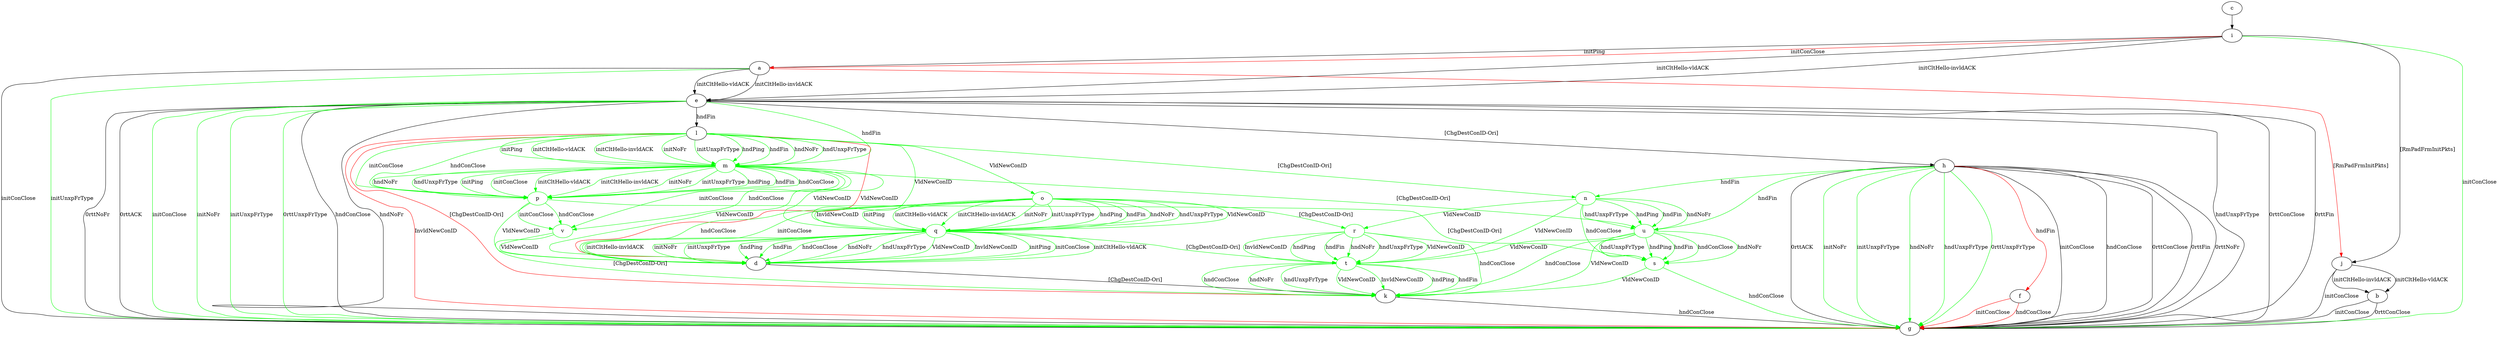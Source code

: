 digraph "" {
	a -> e	[key=0,
		label="initCltHello-vldACK "];
	a -> e	[key=1,
		label="initCltHello-invldACK "];
	a -> g	[key=0,
		label="initConClose "];
	a -> g	[key=1,
		color=green,
		label="initUnxpFrType "];
	a -> j	[key=0,
		color=red,
		label="[RmPadFrmInitPkts] "];
	b -> g	[key=0,
		label="initConClose "];
	b -> g	[key=1,
		label="0rttConClose "];
	c -> i	[key=0];
	d -> k	[key=0,
		label="[ChgDestConID-Ori] "];
	e -> g	[key=0,
		label="hndConClose "];
	e -> g	[key=1,
		label="hndNoFr "];
	e -> g	[key=2,
		label="hndUnxpFrType "];
	e -> g	[key=3,
		label="0rttConClose "];
	e -> g	[key=4,
		label="0rttFin "];
	e -> g	[key=5,
		label="0rttNoFr "];
	e -> g	[key=6,
		label="0rttACK "];
	e -> g	[key=7,
		color=green,
		label="initConClose "];
	e -> g	[key=8,
		color=green,
		label="initNoFr "];
	e -> g	[key=9,
		color=green,
		label="initUnxpFrType "];
	e -> g	[key=10,
		color=green,
		label="0rttUnxpFrType "];
	e -> h	[key=0,
		label="[ChgDestConID-Ori] "];
	e -> l	[key=0,
		label="hndFin "];
	m	[color=green];
	e -> m	[key=0,
		color=green,
		label="hndFin "];
	f -> g	[key=0,
		color=red,
		label="initConClose "];
	f -> g	[key=1,
		color=red,
		label="hndConClose "];
	h -> f	[key=0,
		color=red,
		label="hndFin "];
	h -> g	[key=0,
		label="initConClose "];
	h -> g	[key=1,
		label="hndConClose "];
	h -> g	[key=2,
		label="0rttConClose "];
	h -> g	[key=3,
		label="0rttFin "];
	h -> g	[key=4,
		label="0rttNoFr "];
	h -> g	[key=5,
		label="0rttACK "];
	h -> g	[key=6,
		color=green,
		label="initNoFr "];
	h -> g	[key=7,
		color=green,
		label="initUnxpFrType "];
	h -> g	[key=8,
		color=green,
		label="hndNoFr "];
	h -> g	[key=9,
		color=green,
		label="hndUnxpFrType "];
	h -> g	[key=10,
		color=green,
		label="0rttUnxpFrType "];
	n	[color=green];
	h -> n	[key=0,
		color=green,
		label="hndFin "];
	u	[color=green];
	h -> u	[key=0,
		color=green,
		label="hndFin "];
	i -> a	[key=0,
		label="initPing "];
	i -> a	[key=1,
		color=red,
		label="initConClose "];
	i -> e	[key=0,
		label="initCltHello-vldACK "];
	i -> e	[key=1,
		label="initCltHello-invldACK "];
	i -> g	[key=0,
		color=green,
		label="initConClose "];
	i -> j	[key=0,
		label="[RmPadFrmInitPkts] "];
	j -> b	[key=0,
		label="initCltHello-vldACK "];
	j -> b	[key=1,
		label="initCltHello-invldACK "];
	j -> g	[key=0,
		label="initConClose "];
	k -> g	[key=0,
		label="hndConClose "];
	l -> d	[key=0,
		color=red,
		label="VldNewConID "];
	l -> g	[key=0,
		color=red,
		label="InvldNewConID "];
	l -> k	[key=0,
		color=red,
		label="[ChgDestConID-Ori] "];
	l -> m	[key=0,
		color=green,
		label="initPing "];
	l -> m	[key=1,
		color=green,
		label="initCltHello-vldACK "];
	l -> m	[key=2,
		color=green,
		label="initCltHello-invldACK "];
	l -> m	[key=3,
		color=green,
		label="initNoFr "];
	l -> m	[key=4,
		color=green,
		label="initUnxpFrType "];
	l -> m	[key=5,
		color=green,
		label="hndPing "];
	l -> m	[key=6,
		color=green,
		label="hndFin "];
	l -> m	[key=7,
		color=green,
		label="hndNoFr "];
	l -> m	[key=8,
		color=green,
		label="hndUnxpFrType "];
	l -> n	[key=0,
		color=green,
		label="[ChgDestConID-Ori] "];
	o	[color=green];
	l -> o	[key=0,
		color=green,
		label="VldNewConID "];
	p	[color=green];
	l -> p	[key=0,
		color=green,
		label="initConClose "];
	l -> p	[key=1,
		color=green,
		label="hndConClose "];
	q	[color=green];
	l -> q	[key=0,
		color=green,
		label="VldNewConID "];
	m -> d	[key=0,
		color=green,
		label="VldNewConID "];
	m -> p	[key=0,
		color=green,
		label="initPing "];
	m -> p	[key=1,
		color=green,
		label="initConClose "];
	m -> p	[key=2,
		color=green,
		label="initCltHello-vldACK "];
	m -> p	[key=3,
		color=green,
		label="initCltHello-invldACK "];
	m -> p	[key=4,
		color=green,
		label="initNoFr "];
	m -> p	[key=5,
		color=green,
		label="initUnxpFrType "];
	m -> p	[key=6,
		color=green,
		label="hndPing "];
	m -> p	[key=7,
		color=green,
		label="hndFin "];
	m -> p	[key=8,
		color=green,
		label="hndConClose "];
	m -> p	[key=9,
		color=green,
		label="hndNoFr "];
	m -> p	[key=10,
		color=green,
		label="hndUnxpFrType "];
	m -> q	[key=0,
		color=green,
		label="VldNewConID "];
	m -> u	[key=0,
		color=green,
		label="[ChgDestConID-Ori] "];
	v	[color=green];
	m -> v	[key=0,
		color=green,
		label="initConClose "];
	m -> v	[key=1,
		color=green,
		label="hndConClose "];
	r	[color=green];
	n -> r	[key=0,
		color=green,
		label="VldNewConID "];
	s	[color=green];
	n -> s	[key=0,
		color=green,
		label="hndConClose "];
	t	[color=green];
	n -> t	[key=0,
		color=green,
		label="VldNewConID "];
	n -> u	[key=0,
		color=green,
		label="hndPing "];
	n -> u	[key=1,
		color=green,
		label="hndFin "];
	n -> u	[key=2,
		color=green,
		label="hndNoFr "];
	n -> u	[key=3,
		color=green,
		label="hndUnxpFrType "];
	o -> d	[key=0,
		color=green,
		label="initConClose "];
	o -> d	[key=1,
		color=green,
		label="hndConClose "];
	o -> q	[key=0,
		color=green,
		label="initPing "];
	o -> q	[key=1,
		color=green,
		label="initCltHello-vldACK "];
	o -> q	[key=2,
		color=green,
		label="initCltHello-invldACK "];
	o -> q	[key=3,
		color=green,
		label="initNoFr "];
	o -> q	[key=4,
		color=green,
		label="initUnxpFrType "];
	o -> q	[key=5,
		color=green,
		label="hndPing "];
	o -> q	[key=6,
		color=green,
		label="hndFin "];
	o -> q	[key=7,
		color=green,
		label="hndNoFr "];
	o -> q	[key=8,
		color=green,
		label="hndUnxpFrType "];
	o -> q	[key=9,
		color=green,
		label="VldNewConID "];
	o -> q	[key=10,
		color=green,
		label="InvldNewConID "];
	o -> r	[key=0,
		color=green,
		label="[ChgDestConID-Ori] "];
	p -> d	[key=0,
		color=green,
		label="VldNewConID "];
	p -> s	[key=0,
		color=green,
		label="[ChgDestConID-Ori] "];
	p -> v	[key=0,
		color=green,
		label="initConClose "];
	p -> v	[key=1,
		color=green,
		label="hndConClose "];
	q -> d	[key=0,
		color=green,
		label="initPing "];
	q -> d	[key=1,
		color=green,
		label="initConClose "];
	q -> d	[key=2,
		color=green,
		label="initCltHello-vldACK "];
	q -> d	[key=3,
		color=green,
		label="initCltHello-invldACK "];
	q -> d	[key=4,
		color=green,
		label="initNoFr "];
	q -> d	[key=5,
		color=green,
		label="initUnxpFrType "];
	q -> d	[key=6,
		color=green,
		label="hndPing "];
	q -> d	[key=7,
		color=green,
		label="hndFin "];
	q -> d	[key=8,
		color=green,
		label="hndConClose "];
	q -> d	[key=9,
		color=green,
		label="hndNoFr "];
	q -> d	[key=10,
		color=green,
		label="hndUnxpFrType "];
	q -> d	[key=11,
		color=green,
		label="VldNewConID "];
	q -> d	[key=12,
		color=green,
		label="InvldNewConID "];
	q -> t	[key=0,
		color=green,
		label="[ChgDestConID-Ori] "];
	r -> k	[key=0,
		color=green,
		label="hndConClose "];
	r -> t	[key=0,
		color=green,
		label="hndPing "];
	r -> t	[key=1,
		color=green,
		label="hndFin "];
	r -> t	[key=2,
		color=green,
		label="hndNoFr "];
	r -> t	[key=3,
		color=green,
		label="hndUnxpFrType "];
	r -> t	[key=4,
		color=green,
		label="VldNewConID "];
	r -> t	[key=5,
		color=green,
		label="InvldNewConID "];
	s -> g	[key=0,
		color=green,
		label="hndConClose "];
	s -> k	[key=0,
		color=green,
		label="VldNewConID "];
	t -> k	[key=0,
		color=green,
		label="hndPing "];
	t -> k	[key=1,
		color=green,
		label="hndFin "];
	t -> k	[key=2,
		color=green,
		label="hndConClose "];
	t -> k	[key=3,
		color=green,
		label="hndNoFr "];
	t -> k	[key=4,
		color=green,
		label="hndUnxpFrType "];
	t -> k	[key=5,
		color=green,
		label="VldNewConID "];
	t -> k	[key=6,
		color=green,
		label="InvldNewConID "];
	u -> k	[key=0,
		color=green,
		label="hndConClose "];
	u -> k	[key=1,
		color=green,
		label="VldNewConID "];
	u -> s	[key=0,
		color=green,
		label="hndPing "];
	u -> s	[key=1,
		color=green,
		label="hndFin "];
	u -> s	[key=2,
		color=green,
		label="hndConClose "];
	u -> s	[key=3,
		color=green,
		label="hndNoFr "];
	u -> s	[key=4,
		color=green,
		label="hndUnxpFrType "];
	u -> t	[key=0,
		color=green,
		label="VldNewConID "];
	v -> d	[key=0,
		color=green,
		label="VldNewConID "];
	v -> k	[key=0,
		color=green,
		label="[ChgDestConID-Ori] "];
}

